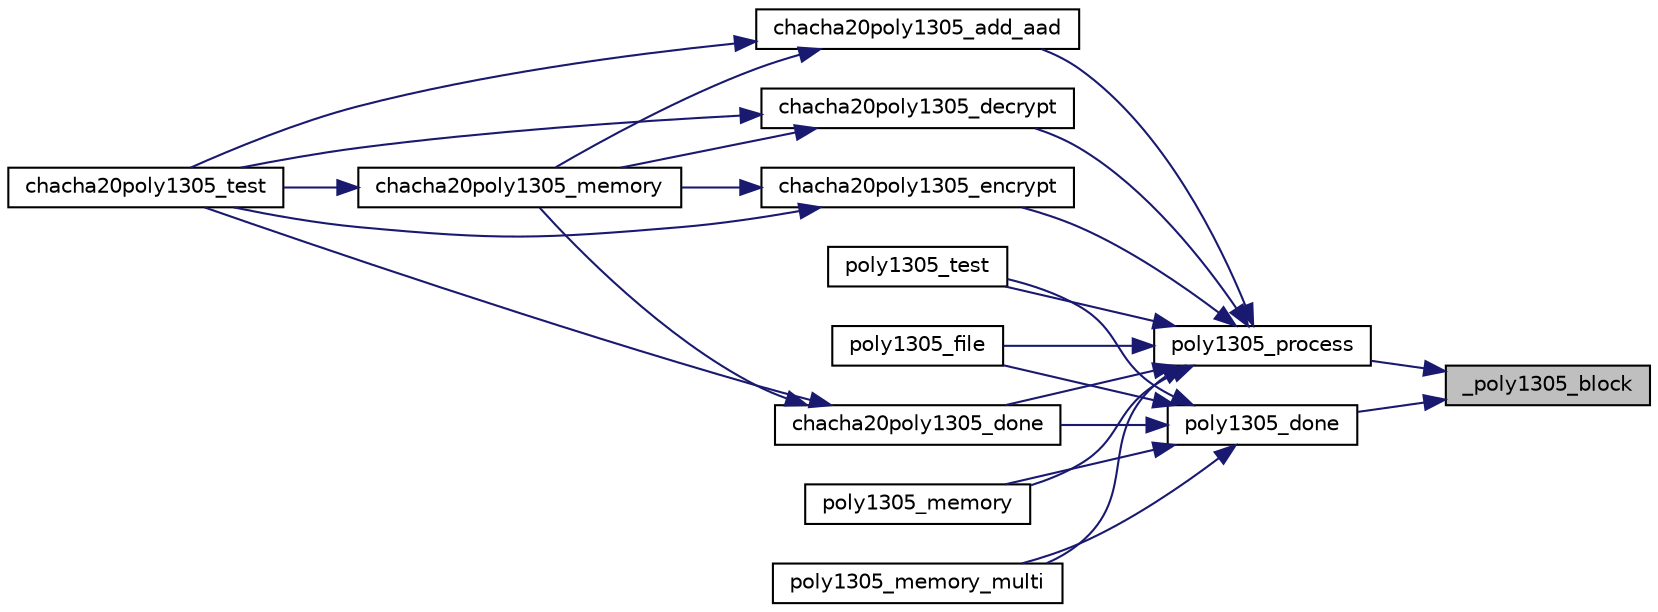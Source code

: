 digraph "_poly1305_block"
{
 // LATEX_PDF_SIZE
  edge [fontname="Helvetica",fontsize="10",labelfontname="Helvetica",labelfontsize="10"];
  node [fontname="Helvetica",fontsize="10",shape=record];
  rankdir="RL";
  Node1 [label="_poly1305_block",height=0.2,width=0.4,color="black", fillcolor="grey75", style="filled", fontcolor="black",tooltip=" "];
  Node1 -> Node2 [dir="back",color="midnightblue",fontsize="10",style="solid",fontname="Helvetica"];
  Node2 [label="poly1305_done",height=0.2,width=0.4,color="black", fillcolor="white", style="filled",URL="$poly1305_8c.html#af7ae26dde05dcb271ec4f15e6f406f8d",tooltip="Terminate a POLY1305 session."];
  Node2 -> Node3 [dir="back",color="midnightblue",fontsize="10",style="solid",fontname="Helvetica"];
  Node3 [label="chacha20poly1305_done",height=0.2,width=0.4,color="black", fillcolor="white", style="filled",URL="$chacha20poly1305__done_8c.html#a8e23c78c75ba0774fb8d0c914e1a8020",tooltip="Terminate a ChaCha20Poly1305 stream."];
  Node3 -> Node4 [dir="back",color="midnightblue",fontsize="10",style="solid",fontname="Helvetica"];
  Node4 [label="chacha20poly1305_memory",height=0.2,width=0.4,color="black", fillcolor="white", style="filled",URL="$chacha20poly1305__memory_8c.html#a1ad9f37fe4a4ac32fad1a1ab97f99d30",tooltip="Process an entire GCM packet in one call."];
  Node4 -> Node5 [dir="back",color="midnightblue",fontsize="10",style="solid",fontname="Helvetica"];
  Node5 [label="chacha20poly1305_test",height=0.2,width=0.4,color="black", fillcolor="white", style="filled",URL="$chacha20poly1305__test_8c.html#a3ed16a3fd7fc440bc9137936ddb99793",tooltip=" "];
  Node3 -> Node5 [dir="back",color="midnightblue",fontsize="10",style="solid",fontname="Helvetica"];
  Node2 -> Node6 [dir="back",color="midnightblue",fontsize="10",style="solid",fontname="Helvetica"];
  Node6 [label="poly1305_file",height=0.2,width=0.4,color="black", fillcolor="white", style="filled",URL="$poly1305__file_8c.html#aca704db89279fb2fbe2998b5c7fbf9d4",tooltip="POLY1305 a file."];
  Node2 -> Node7 [dir="back",color="midnightblue",fontsize="10",style="solid",fontname="Helvetica"];
  Node7 [label="poly1305_memory",height=0.2,width=0.4,color="black", fillcolor="white", style="filled",URL="$poly1305__memory_8c.html#a47a72f0367bb1f1fc7127c17cbc3f608",tooltip="POLY1305 a block of memory to produce the authentication tag."];
  Node2 -> Node8 [dir="back",color="midnightblue",fontsize="10",style="solid",fontname="Helvetica"];
  Node8 [label="poly1305_memory_multi",height=0.2,width=0.4,color="black", fillcolor="white", style="filled",URL="$poly1305__memory__multi_8c.html#a6cb8a0f7f61b0494d7f024c162683980",tooltip="POLY1305 multiple blocks of memory to produce the authentication tag."];
  Node2 -> Node9 [dir="back",color="midnightblue",fontsize="10",style="solid",fontname="Helvetica"];
  Node9 [label="poly1305_test",height=0.2,width=0.4,color="black", fillcolor="white", style="filled",URL="$poly1305__test_8c.html#ac69922339d35e0db5506f3ed33d67165",tooltip=" "];
  Node1 -> Node10 [dir="back",color="midnightblue",fontsize="10",style="solid",fontname="Helvetica"];
  Node10 [label="poly1305_process",height=0.2,width=0.4,color="black", fillcolor="white", style="filled",URL="$poly1305_8c.html#a44ef0e35cc1f514f942c015c105b9f01",tooltip="Process data through POLY1305."];
  Node10 -> Node11 [dir="back",color="midnightblue",fontsize="10",style="solid",fontname="Helvetica"];
  Node11 [label="chacha20poly1305_add_aad",height=0.2,width=0.4,color="black", fillcolor="white", style="filled",URL="$chacha20poly1305__add__aad_8c.html#a387de4b0a79970b797fcd7fb3159158e",tooltip="Add AAD to the ChaCha20Poly1305 state."];
  Node11 -> Node4 [dir="back",color="midnightblue",fontsize="10",style="solid",fontname="Helvetica"];
  Node11 -> Node5 [dir="back",color="midnightblue",fontsize="10",style="solid",fontname="Helvetica"];
  Node10 -> Node12 [dir="back",color="midnightblue",fontsize="10",style="solid",fontname="Helvetica"];
  Node12 [label="chacha20poly1305_decrypt",height=0.2,width=0.4,color="black", fillcolor="white", style="filled",URL="$chacha20poly1305__decrypt_8c.html#a720b42faa2bcb456a96865c180a1556d",tooltip="Decrypt bytes of ciphertext with ChaCha20Poly1305."];
  Node12 -> Node4 [dir="back",color="midnightblue",fontsize="10",style="solid",fontname="Helvetica"];
  Node12 -> Node5 [dir="back",color="midnightblue",fontsize="10",style="solid",fontname="Helvetica"];
  Node10 -> Node3 [dir="back",color="midnightblue",fontsize="10",style="solid",fontname="Helvetica"];
  Node10 -> Node13 [dir="back",color="midnightblue",fontsize="10",style="solid",fontname="Helvetica"];
  Node13 [label="chacha20poly1305_encrypt",height=0.2,width=0.4,color="black", fillcolor="white", style="filled",URL="$chacha20poly1305__encrypt_8c.html#ad2ae25bf3a8b5a6412f350da439c7950",tooltip="Encrypt bytes of ciphertext with ChaCha20Poly1305."];
  Node13 -> Node4 [dir="back",color="midnightblue",fontsize="10",style="solid",fontname="Helvetica"];
  Node13 -> Node5 [dir="back",color="midnightblue",fontsize="10",style="solid",fontname="Helvetica"];
  Node10 -> Node6 [dir="back",color="midnightblue",fontsize="10",style="solid",fontname="Helvetica"];
  Node10 -> Node7 [dir="back",color="midnightblue",fontsize="10",style="solid",fontname="Helvetica"];
  Node10 -> Node8 [dir="back",color="midnightblue",fontsize="10",style="solid",fontname="Helvetica"];
  Node10 -> Node9 [dir="back",color="midnightblue",fontsize="10",style="solid",fontname="Helvetica"];
}
